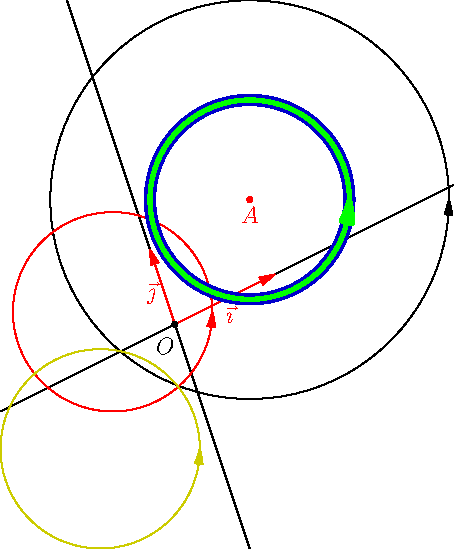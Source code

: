 import geometry;
size(8cm,0);

currentcoordsys=cartesiansystem((2,1),i=(1,0.5),j=(-0.25,.75));
show(currentcoordsys);

point A=(1,1);
dot("$A$",A,S,red);

real R=2;
circle C=circle(A,R);
draw(C,Arrow);

/*<asyxml><view file="modules/geometry.asy" type="ellipse" signature="*(transform,circle)"/></asyxml>*/
draw(scale(0.5)*C,red,Arrow);

draw(scale(0.5,A)*C,2mm+0.8*blue);

/*<asyxml><view file="modules/geometry.asy" type="circle" signature="/(explicit circle,real)"/></asyxml>*/
draw(C/2,0.75mm+green,Arrow(4mm));

// Note that the point 'point(C,0)' is always at the same place relatively to 'C'.
draw(rotateO(180)*C/2,0.8*yellow,Arrow);
